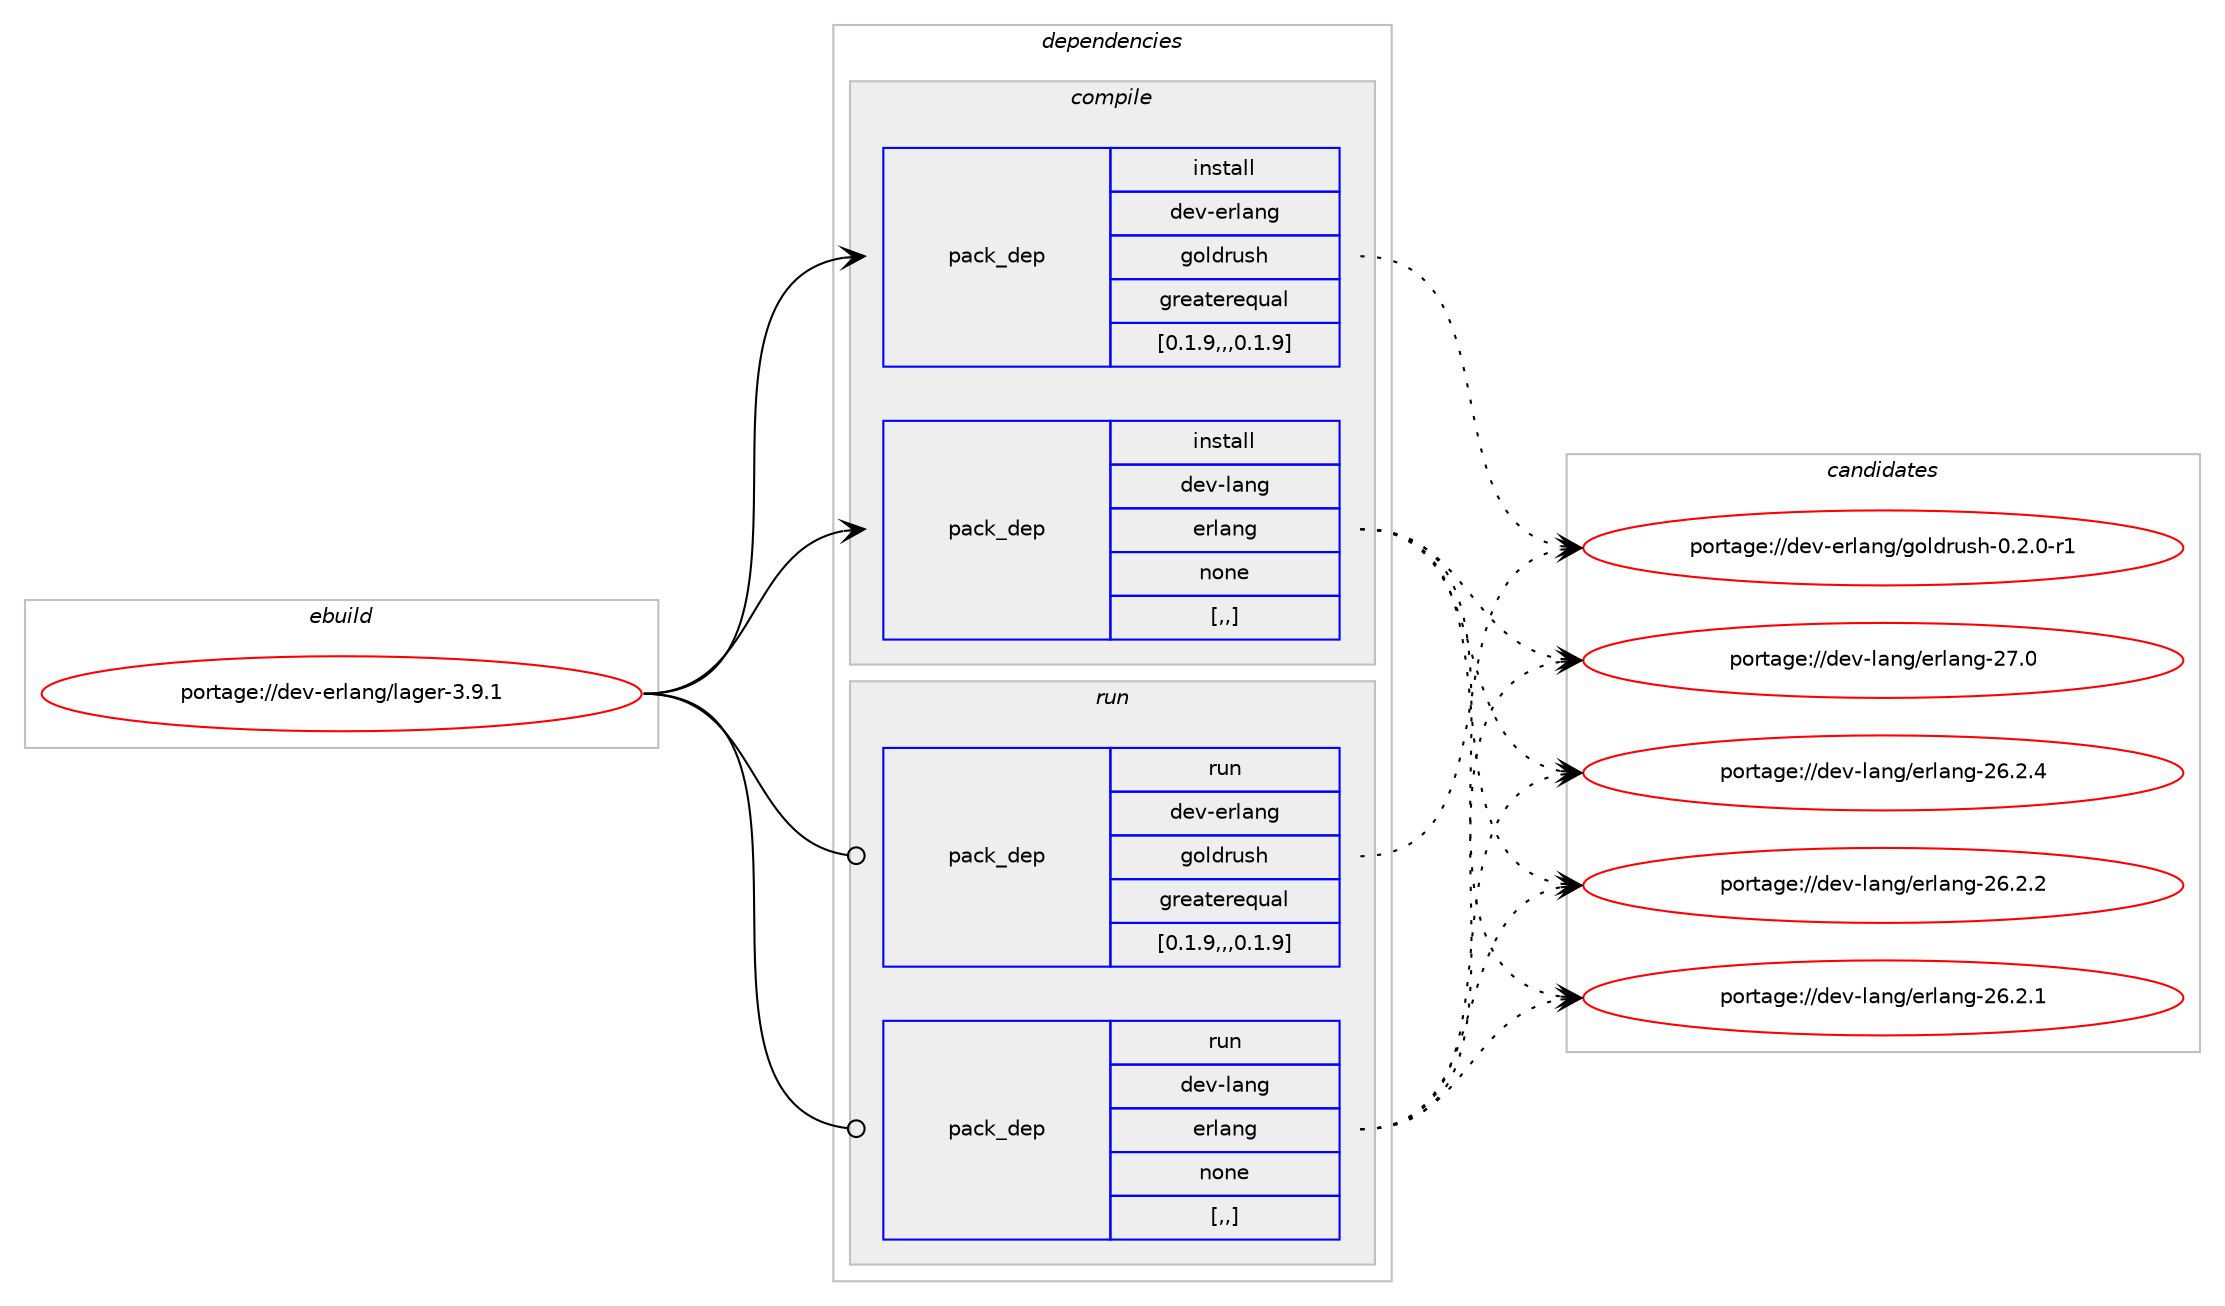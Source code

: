 digraph prolog {

# *************
# Graph options
# *************

newrank=true;
concentrate=true;
compound=true;
graph [rankdir=LR,fontname=Helvetica,fontsize=10,ranksep=1.5];#, ranksep=2.5, nodesep=0.2];
edge  [arrowhead=vee];
node  [fontname=Helvetica,fontsize=10];

# **********
# The ebuild
# **********

subgraph cluster_leftcol {
color=gray;
label=<<i>ebuild</i>>;
id [label="portage://dev-erlang/lager-3.9.1", color=red, width=4, href="../dev-erlang/lager-3.9.1.svg"];
}

# ****************
# The dependencies
# ****************

subgraph cluster_midcol {
color=gray;
label=<<i>dependencies</i>>;
subgraph cluster_compile {
fillcolor="#eeeeee";
style=filled;
label=<<i>compile</i>>;
subgraph pack53687 {
dependency74275 [label=<<TABLE BORDER="0" CELLBORDER="1" CELLSPACING="0" CELLPADDING="4" WIDTH="220"><TR><TD ROWSPAN="6" CELLPADDING="30">pack_dep</TD></TR><TR><TD WIDTH="110">install</TD></TR><TR><TD>dev-erlang</TD></TR><TR><TD>goldrush</TD></TR><TR><TD>greaterequal</TD></TR><TR><TD>[0.1.9,,,0.1.9]</TD></TR></TABLE>>, shape=none, color=blue];
}
id:e -> dependency74275:w [weight=20,style="solid",arrowhead="vee"];
subgraph pack53688 {
dependency74276 [label=<<TABLE BORDER="0" CELLBORDER="1" CELLSPACING="0" CELLPADDING="4" WIDTH="220"><TR><TD ROWSPAN="6" CELLPADDING="30">pack_dep</TD></TR><TR><TD WIDTH="110">install</TD></TR><TR><TD>dev-lang</TD></TR><TR><TD>erlang</TD></TR><TR><TD>none</TD></TR><TR><TD>[,,]</TD></TR></TABLE>>, shape=none, color=blue];
}
id:e -> dependency74276:w [weight=20,style="solid",arrowhead="vee"];
}
subgraph cluster_compileandrun {
fillcolor="#eeeeee";
style=filled;
label=<<i>compile and run</i>>;
}
subgraph cluster_run {
fillcolor="#eeeeee";
style=filled;
label=<<i>run</i>>;
subgraph pack53689 {
dependency74277 [label=<<TABLE BORDER="0" CELLBORDER="1" CELLSPACING="0" CELLPADDING="4" WIDTH="220"><TR><TD ROWSPAN="6" CELLPADDING="30">pack_dep</TD></TR><TR><TD WIDTH="110">run</TD></TR><TR><TD>dev-erlang</TD></TR><TR><TD>goldrush</TD></TR><TR><TD>greaterequal</TD></TR><TR><TD>[0.1.9,,,0.1.9]</TD></TR></TABLE>>, shape=none, color=blue];
}
id:e -> dependency74277:w [weight=20,style="solid",arrowhead="odot"];
subgraph pack53690 {
dependency74278 [label=<<TABLE BORDER="0" CELLBORDER="1" CELLSPACING="0" CELLPADDING="4" WIDTH="220"><TR><TD ROWSPAN="6" CELLPADDING="30">pack_dep</TD></TR><TR><TD WIDTH="110">run</TD></TR><TR><TD>dev-lang</TD></TR><TR><TD>erlang</TD></TR><TR><TD>none</TD></TR><TR><TD>[,,]</TD></TR></TABLE>>, shape=none, color=blue];
}
id:e -> dependency74278:w [weight=20,style="solid",arrowhead="odot"];
}
}

# **************
# The candidates
# **************

subgraph cluster_choices {
rank=same;
color=gray;
label=<<i>candidates</i>>;

subgraph choice53687 {
color=black;
nodesep=1;
choice1001011184510111410897110103471031111081001141171151044548465046484511449 [label="portage://dev-erlang/goldrush-0.2.0-r1", color=red, width=4,href="../dev-erlang/goldrush-0.2.0-r1.svg"];
dependency74275:e -> choice1001011184510111410897110103471031111081001141171151044548465046484511449:w [style=dotted,weight="100"];
}
subgraph choice53688 {
color=black;
nodesep=1;
choice100101118451089711010347101114108971101034550554648 [label="portage://dev-lang/erlang-27.0", color=red, width=4,href="../dev-lang/erlang-27.0.svg"];
choice1001011184510897110103471011141089711010345505446504652 [label="portage://dev-lang/erlang-26.2.4", color=red, width=4,href="../dev-lang/erlang-26.2.4.svg"];
choice1001011184510897110103471011141089711010345505446504650 [label="portage://dev-lang/erlang-26.2.2", color=red, width=4,href="../dev-lang/erlang-26.2.2.svg"];
choice1001011184510897110103471011141089711010345505446504649 [label="portage://dev-lang/erlang-26.2.1", color=red, width=4,href="../dev-lang/erlang-26.2.1.svg"];
dependency74276:e -> choice100101118451089711010347101114108971101034550554648:w [style=dotted,weight="100"];
dependency74276:e -> choice1001011184510897110103471011141089711010345505446504652:w [style=dotted,weight="100"];
dependency74276:e -> choice1001011184510897110103471011141089711010345505446504650:w [style=dotted,weight="100"];
dependency74276:e -> choice1001011184510897110103471011141089711010345505446504649:w [style=dotted,weight="100"];
}
subgraph choice53689 {
color=black;
nodesep=1;
choice1001011184510111410897110103471031111081001141171151044548465046484511449 [label="portage://dev-erlang/goldrush-0.2.0-r1", color=red, width=4,href="../dev-erlang/goldrush-0.2.0-r1.svg"];
dependency74277:e -> choice1001011184510111410897110103471031111081001141171151044548465046484511449:w [style=dotted,weight="100"];
}
subgraph choice53690 {
color=black;
nodesep=1;
choice100101118451089711010347101114108971101034550554648 [label="portage://dev-lang/erlang-27.0", color=red, width=4,href="../dev-lang/erlang-27.0.svg"];
choice1001011184510897110103471011141089711010345505446504652 [label="portage://dev-lang/erlang-26.2.4", color=red, width=4,href="../dev-lang/erlang-26.2.4.svg"];
choice1001011184510897110103471011141089711010345505446504650 [label="portage://dev-lang/erlang-26.2.2", color=red, width=4,href="../dev-lang/erlang-26.2.2.svg"];
choice1001011184510897110103471011141089711010345505446504649 [label="portage://dev-lang/erlang-26.2.1", color=red, width=4,href="../dev-lang/erlang-26.2.1.svg"];
dependency74278:e -> choice100101118451089711010347101114108971101034550554648:w [style=dotted,weight="100"];
dependency74278:e -> choice1001011184510897110103471011141089711010345505446504652:w [style=dotted,weight="100"];
dependency74278:e -> choice1001011184510897110103471011141089711010345505446504650:w [style=dotted,weight="100"];
dependency74278:e -> choice1001011184510897110103471011141089711010345505446504649:w [style=dotted,weight="100"];
}
}

}
